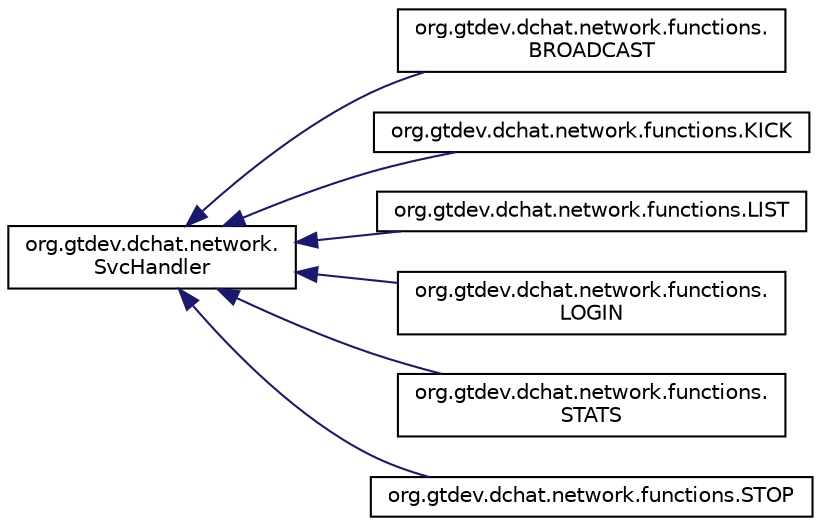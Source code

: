 digraph "Graphical Class Hierarchy"
{
  edge [fontname="Helvetica",fontsize="10",labelfontname="Helvetica",labelfontsize="10"];
  node [fontname="Helvetica",fontsize="10",shape=record];
  rankdir="LR";
  Node0 [label="org.gtdev.dchat.network.\lSvcHandler",height=0.2,width=0.4,color="black", fillcolor="white", style="filled",URL="$interfaceorg_1_1gtdev_1_1dchat_1_1network_1_1SvcHandler.html"];
  Node0 -> Node1 [dir="back",color="midnightblue",fontsize="10",style="solid",fontname="Helvetica"];
  Node1 [label="org.gtdev.dchat.network.functions.\lBROADCAST",height=0.2,width=0.4,color="black", fillcolor="white", style="filled",URL="$classorg_1_1gtdev_1_1dchat_1_1network_1_1functions_1_1BROADCAST.html"];
  Node0 -> Node2 [dir="back",color="midnightblue",fontsize="10",style="solid",fontname="Helvetica"];
  Node2 [label="org.gtdev.dchat.network.functions.KICK",height=0.2,width=0.4,color="black", fillcolor="white", style="filled",URL="$classorg_1_1gtdev_1_1dchat_1_1network_1_1functions_1_1KICK.html"];
  Node0 -> Node3 [dir="back",color="midnightblue",fontsize="10",style="solid",fontname="Helvetica"];
  Node3 [label="org.gtdev.dchat.network.functions.LIST",height=0.2,width=0.4,color="black", fillcolor="white", style="filled",URL="$classorg_1_1gtdev_1_1dchat_1_1network_1_1functions_1_1LIST.html"];
  Node0 -> Node4 [dir="back",color="midnightblue",fontsize="10",style="solid",fontname="Helvetica"];
  Node4 [label="org.gtdev.dchat.network.functions.\lLOGIN",height=0.2,width=0.4,color="black", fillcolor="white", style="filled",URL="$classorg_1_1gtdev_1_1dchat_1_1network_1_1functions_1_1LOGIN.html"];
  Node0 -> Node5 [dir="back",color="midnightblue",fontsize="10",style="solid",fontname="Helvetica"];
  Node5 [label="org.gtdev.dchat.network.functions.\lSTATS",height=0.2,width=0.4,color="black", fillcolor="white", style="filled",URL="$classorg_1_1gtdev_1_1dchat_1_1network_1_1functions_1_1STATS.html"];
  Node0 -> Node6 [dir="back",color="midnightblue",fontsize="10",style="solid",fontname="Helvetica"];
  Node6 [label="org.gtdev.dchat.network.functions.STOP",height=0.2,width=0.4,color="black", fillcolor="white", style="filled",URL="$classorg_1_1gtdev_1_1dchat_1_1network_1_1functions_1_1STOP.html"];
}
